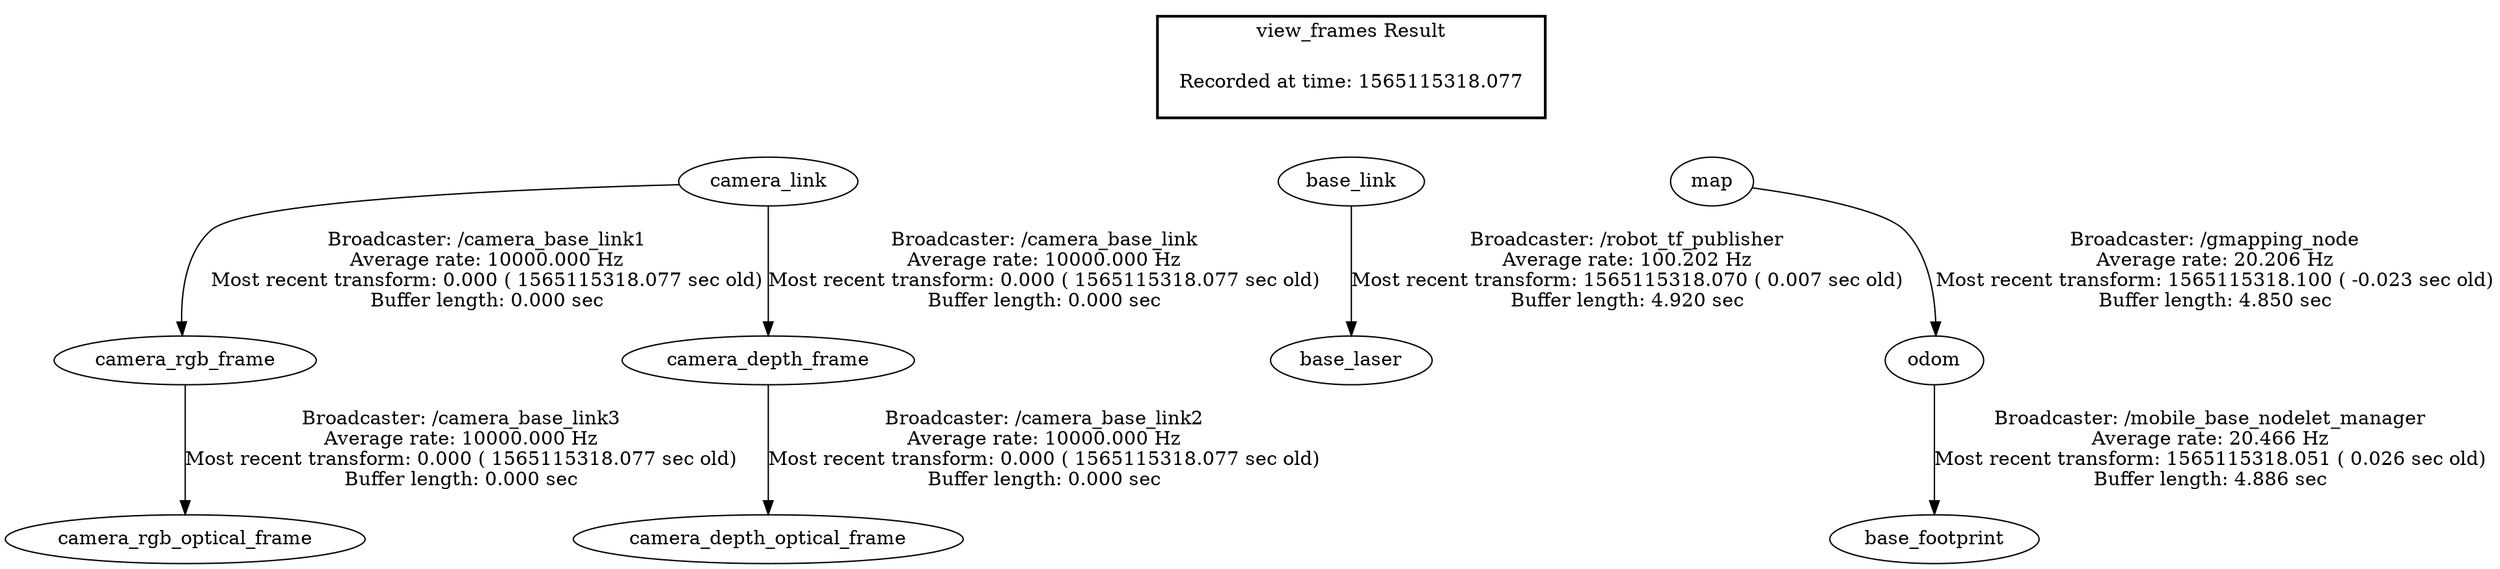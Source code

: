 digraph G {
"camera_link" -> "camera_rgb_frame"[label="Broadcaster: /camera_base_link1\nAverage rate: 10000.000 Hz\nMost recent transform: 0.000 ( 1565115318.077 sec old)\nBuffer length: 0.000 sec\n"];
"camera_link" -> "camera_depth_frame"[label="Broadcaster: /camera_base_link\nAverage rate: 10000.000 Hz\nMost recent transform: 0.000 ( 1565115318.077 sec old)\nBuffer length: 0.000 sec\n"];
"base_link" -> "base_laser"[label="Broadcaster: /robot_tf_publisher\nAverage rate: 100.202 Hz\nMost recent transform: 1565115318.070 ( 0.007 sec old)\nBuffer length: 4.920 sec\n"];
"camera_rgb_frame" -> "camera_rgb_optical_frame"[label="Broadcaster: /camera_base_link3\nAverage rate: 10000.000 Hz\nMost recent transform: 0.000 ( 1565115318.077 sec old)\nBuffer length: 0.000 sec\n"];
"camera_depth_frame" -> "camera_depth_optical_frame"[label="Broadcaster: /camera_base_link2\nAverage rate: 10000.000 Hz\nMost recent transform: 0.000 ( 1565115318.077 sec old)\nBuffer length: 0.000 sec\n"];
"odom" -> "base_footprint"[label="Broadcaster: /mobile_base_nodelet_manager\nAverage rate: 20.466 Hz\nMost recent transform: 1565115318.051 ( 0.026 sec old)\nBuffer length: 4.886 sec\n"];
"map" -> "odom"[label="Broadcaster: /gmapping_node\nAverage rate: 20.206 Hz\nMost recent transform: 1565115318.100 ( -0.023 sec old)\nBuffer length: 4.850 sec\n"];
edge [style=invis];
 subgraph cluster_legend { style=bold; color=black; label ="view_frames Result";
"Recorded at time: 1565115318.077"[ shape=plaintext ] ;
 }->"camera_link";
edge [style=invis];
 subgraph cluster_legend { style=bold; color=black; label ="view_frames Result";
"Recorded at time: 1565115318.077"[ shape=plaintext ] ;
 }->"base_link";
edge [style=invis];
 subgraph cluster_legend { style=bold; color=black; label ="view_frames Result";
"Recorded at time: 1565115318.077"[ shape=plaintext ] ;
 }->"map";
}